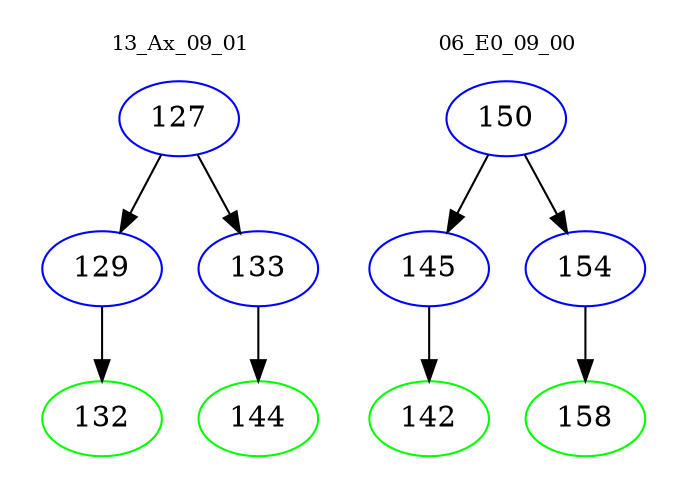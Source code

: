 digraph{
subgraph cluster_0 {
color = white
label = "13_Ax_09_01";
fontsize=10;
T0_127 [label="127", color="blue"]
T0_127 -> T0_129 [color="black"]
T0_129 [label="129", color="blue"]
T0_129 -> T0_132 [color="black"]
T0_132 [label="132", color="green"]
T0_127 -> T0_133 [color="black"]
T0_133 [label="133", color="blue"]
T0_133 -> T0_144 [color="black"]
T0_144 [label="144", color="green"]
}
subgraph cluster_1 {
color = white
label = "06_E0_09_00";
fontsize=10;
T1_150 [label="150", color="blue"]
T1_150 -> T1_145 [color="black"]
T1_145 [label="145", color="blue"]
T1_145 -> T1_142 [color="black"]
T1_142 [label="142", color="green"]
T1_150 -> T1_154 [color="black"]
T1_154 [label="154", color="blue"]
T1_154 -> T1_158 [color="black"]
T1_158 [label="158", color="green"]
}
}
